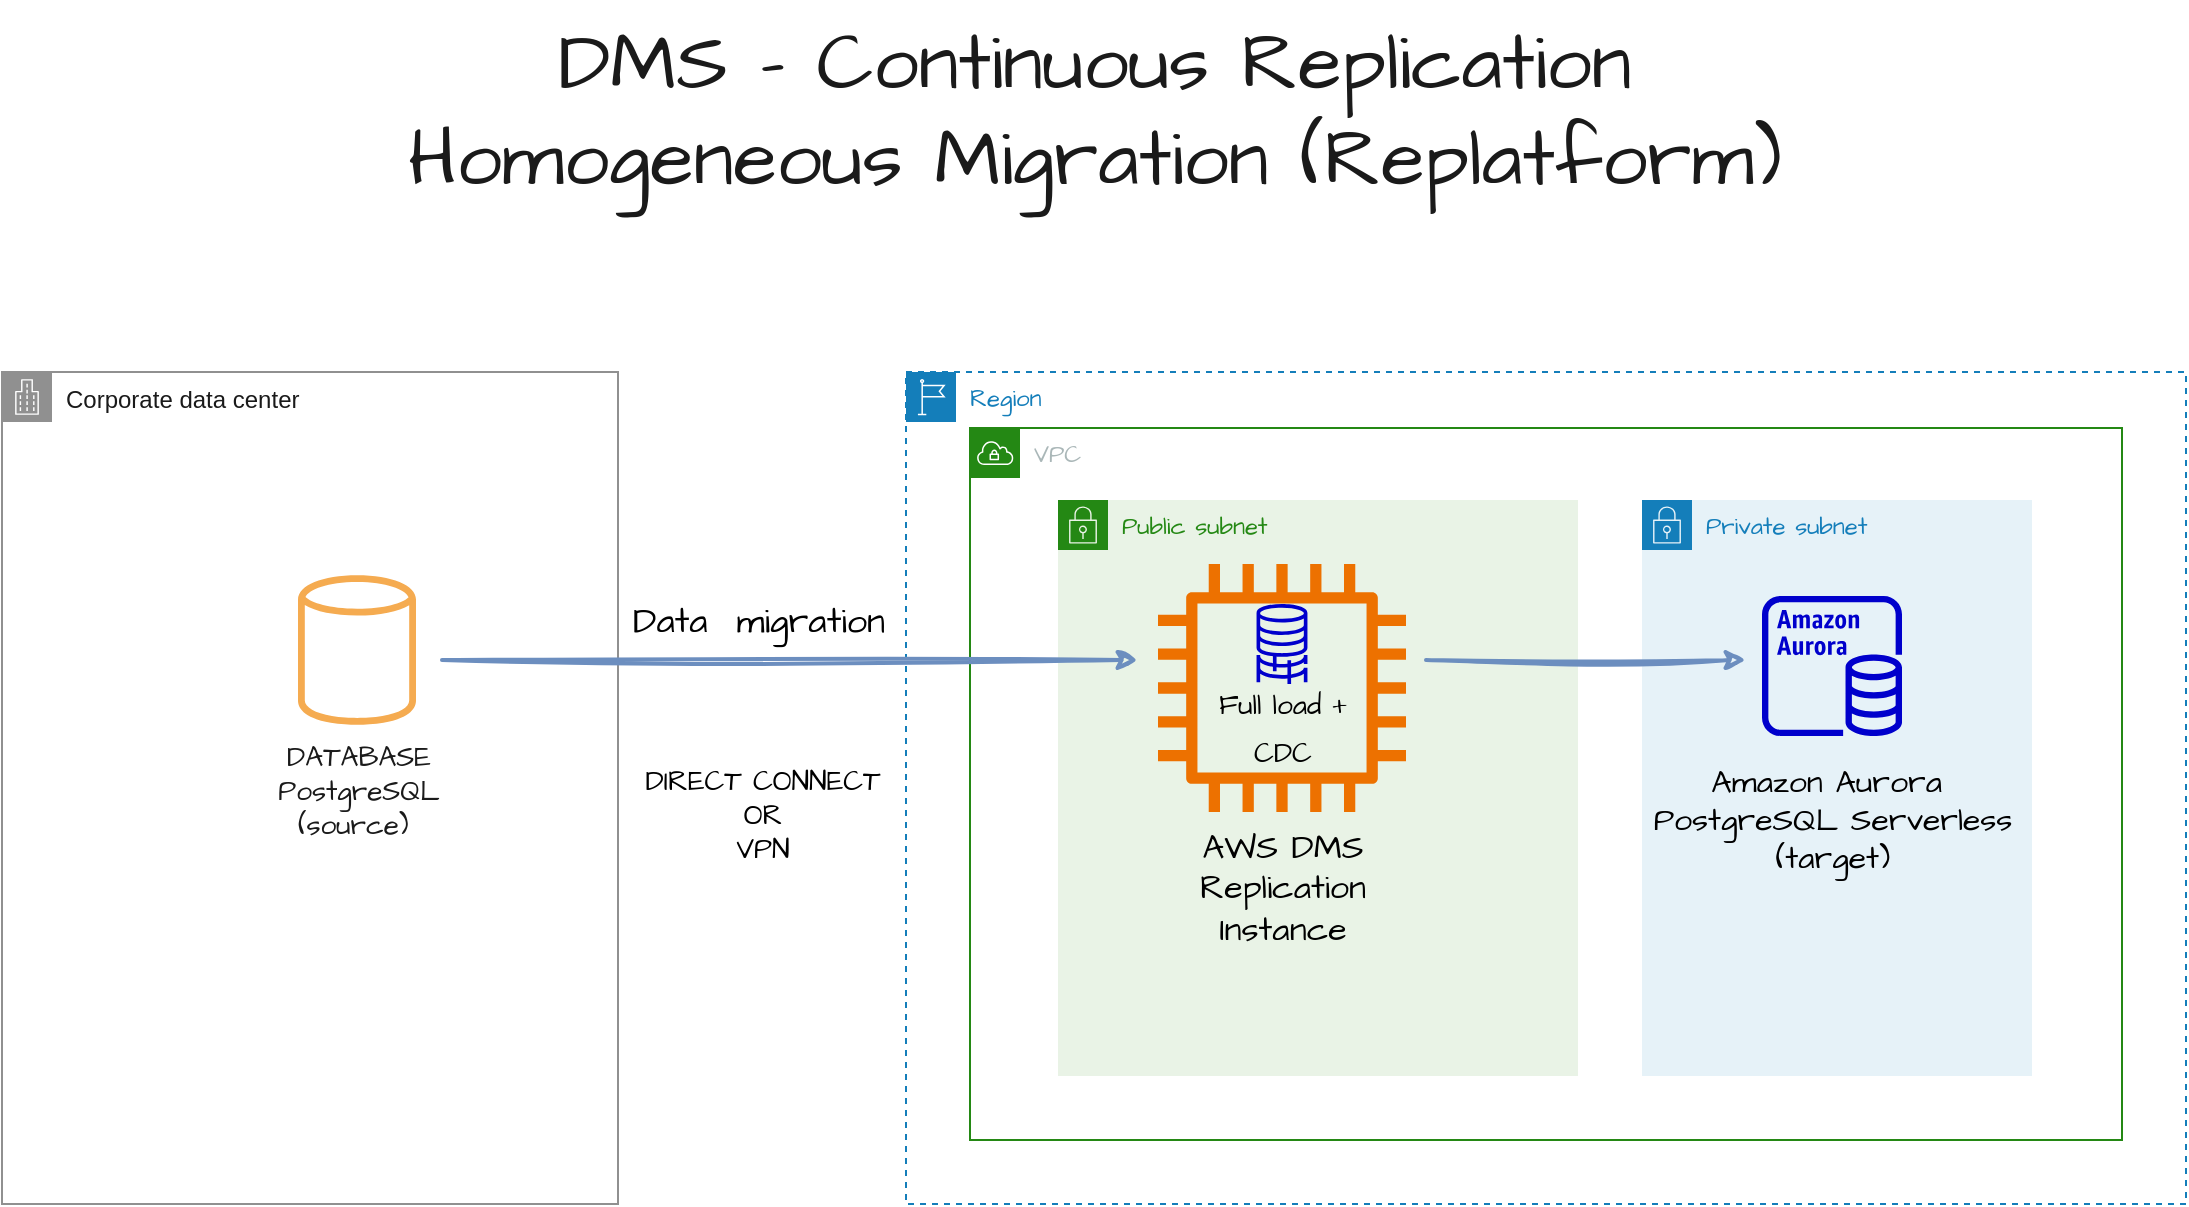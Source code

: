 <mxfile version="22.0.3" type="device">
  <diagram id="Ht1M8jgEwFfnCIfOTk4-" name="Page-1">
    <mxGraphModel dx="2589" dy="1657" grid="1" gridSize="4" guides="1" tooltips="1" connect="1" arrows="1" fold="1" page="1" pageScale="1" pageWidth="1169" pageHeight="827" math="0" shadow="0">
      <root>
        <mxCell id="0" />
        <mxCell id="1" parent="0" />
        <mxCell id="eYxBuY7Py7PClH6O-nrH-7" value="Corporate data center" style="points=[[0,0],[0.25,0],[0.5,0],[0.75,0],[1,0],[1,0.25],[1,0.5],[1,0.75],[1,1],[0.75,1],[0.5,1],[0.25,1],[0,1],[0,0.75],[0,0.5],[0,0.25]];outlineConnect=0;html=1;whiteSpace=wrap;fontSize=12;fontStyle=0;container=1;pointerEvents=0;collapsible=0;recursiveResize=0;shape=mxgraph.aws4.group;grIcon=mxgraph.aws4.group_corporate_data_center;strokeColor=#909090;fillColor=none;verticalAlign=top;align=left;spacingLeft=30;fontColor=#1A1A1A;dashed=0;rounded=0;labelBackgroundColor=none;" parent="1" vertex="1">
          <mxGeometry x="-554" y="-622" width="308" height="416" as="geometry" />
        </mxCell>
        <mxCell id="eYxBuY7Py7PClH6O-nrH-12" value="&lt;font style=&quot;font-size: 14px;&quot; data-font-src=&quot;https://fonts.googleapis.com/css?family=Architects+Daughter&quot; face=&quot;Architects Daughter&quot;&gt;DATABASE&lt;br&gt;PostgreSQL&lt;br&gt;(source)&amp;nbsp;&lt;/font&gt;" style="outlineConnect=0;fontColor=#1A1A1A;fillColor=#F5AB50;strokeColor=none;dashed=0;verticalLabelPosition=bottom;verticalAlign=top;align=center;html=1;fontSize=12;fontStyle=0;aspect=fixed;pointerEvents=1;shape=mxgraph.aws4.generic_database;rounded=0;labelBackgroundColor=none;" parent="eYxBuY7Py7PClH6O-nrH-7" vertex="1">
          <mxGeometry x="148" y="100" width="59" height="78" as="geometry" />
        </mxCell>
        <mxCell id="eYxBuY7Py7PClH6O-nrH-38" value="&lt;font style=&quot;font-size: 40px;&quot;&gt;DMS - Continuous Replication&lt;br&gt;Homogeneous Migration (Replatform)&lt;/font&gt;" style="text;html=1;align=center;verticalAlign=middle;resizable=0;points=[];autosize=1;strokeColor=none;fillColor=none;fontSize=20;fontFamily=Architects Daughter;fontColor=#1A1A1A;rounded=0;" parent="1" vertex="1">
          <mxGeometry x="-362" y="-808" width="708" height="112" as="geometry" />
        </mxCell>
        <mxCell id="y_hJPUTwGHVDO47t9u5H-1" value="Region" style="points=[[0,0],[0.25,0],[0.5,0],[0.75,0],[1,0],[1,0.25],[1,0.5],[1,0.75],[1,1],[0.75,1],[0.5,1],[0.25,1],[0,1],[0,0.75],[0,0.5],[0,0.25]];outlineConnect=0;gradientColor=none;html=1;whiteSpace=wrap;fontSize=12;fontStyle=0;container=1;pointerEvents=0;collapsible=0;recursiveResize=0;shape=mxgraph.aws4.group;grIcon=mxgraph.aws4.group_region;strokeColor=#147EBA;fillColor=none;verticalAlign=top;align=left;spacingLeft=30;fontColor=#147EBA;dashed=1;hachureGap=4;fontFamily=Architects Daughter;fontSource=https%3A%2F%2Ffonts.googleapis.com%2Fcss%3Ffamily%3DArchitects%2BDaughter;rounded=0;" parent="1" vertex="1">
          <mxGeometry x="-102" y="-622" width="640" height="416" as="geometry" />
        </mxCell>
        <mxCell id="y_hJPUTwGHVDO47t9u5H-3" value="Public subnet" style="points=[[0,0],[0.25,0],[0.5,0],[0.75,0],[1,0],[1,0.25],[1,0.5],[1,0.75],[1,1],[0.75,1],[0.5,1],[0.25,1],[0,1],[0,0.75],[0,0.5],[0,0.25]];outlineConnect=0;gradientColor=none;html=1;whiteSpace=wrap;fontSize=12;fontStyle=0;container=1;pointerEvents=0;collapsible=0;recursiveResize=0;shape=mxgraph.aws4.group;grIcon=mxgraph.aws4.group_security_group;grStroke=0;strokeColor=#248814;fillColor=#E9F3E6;verticalAlign=top;align=left;spacingLeft=30;fontColor=#248814;dashed=0;hachureGap=4;fontFamily=Architects Daughter;fontSource=https%3A%2F%2Ffonts.googleapis.com%2Fcss%3Ffamily%3DArchitects%2BDaughter;rounded=0;" parent="1" vertex="1">
          <mxGeometry x="-26" y="-558" width="260" height="288" as="geometry" />
        </mxCell>
        <mxCell id="y_hJPUTwGHVDO47t9u5H-8" value="" style="outlineConnect=0;fontColor=#232F3E;gradientColor=none;fillColor=#ED7100;strokeColor=none;dashed=0;verticalLabelPosition=bottom;verticalAlign=top;align=center;html=1;fontSize=12;fontStyle=0;aspect=fixed;pointerEvents=1;shape=mxgraph.aws4.instance2;hachureGap=4;fontFamily=Architects Daughter;fontSource=https%3A%2F%2Ffonts.googleapis.com%2Fcss%3Ffamily%3DArchitects%2BDaughter;rounded=0;" parent="y_hJPUTwGHVDO47t9u5H-3" vertex="1">
          <mxGeometry x="50" y="32" width="124" height="124" as="geometry" />
        </mxCell>
        <mxCell id="y_hJPUTwGHVDO47t9u5H-9" value="" style="outlineConnect=0;fontColor=#232F3E;gradientColor=none;fillColor=#0000CC;strokeColor=none;dashed=0;verticalLabelPosition=bottom;verticalAlign=top;align=center;html=1;fontSize=12;fontStyle=0;aspect=fixed;pointerEvents=1;shape=mxgraph.aws4.database_migration_workflow_job;hachureGap=4;fontFamily=Architects Daughter;fontSource=https%3A%2F%2Ffonts.googleapis.com%2Fcss%3Ffamily%3DArchitects%2BDaughter;rounded=0;" parent="y_hJPUTwGHVDO47t9u5H-3" vertex="1">
          <mxGeometry x="99.18" y="52" width="25.64" height="40" as="geometry" />
        </mxCell>
        <mxCell id="y_hJPUTwGHVDO47t9u5H-10" value="&lt;font style=&quot;font-size: 14px;&quot;&gt;Full load + &lt;br style=&quot;&quot;&gt;CDC&lt;/font&gt;" style="text;html=1;align=center;verticalAlign=middle;resizable=0;points=[];autosize=1;strokeColor=none;fillColor=none;fontSize=20;fontFamily=Architects Daughter;rounded=0;" parent="y_hJPUTwGHVDO47t9u5H-3" vertex="1">
          <mxGeometry x="68" y="80" width="88" height="64" as="geometry" />
        </mxCell>
        <mxCell id="y_hJPUTwGHVDO47t9u5H-12" value="&lt;font data-font-src=&quot;https://fonts.googleapis.com/css?family=Architects+Daughter&quot; face=&quot;Architects Daughter&quot; style=&quot;font-size: 17px;&quot;&gt;AWS DMS&lt;br&gt;Replication&lt;br&gt;Instance&lt;/font&gt;" style="text;html=1;align=center;verticalAlign=middle;resizable=0;points=[];autosize=1;strokeColor=none;fillColor=none;" parent="y_hJPUTwGHVDO47t9u5H-3" vertex="1">
          <mxGeometry x="60" y="156" width="104" height="76" as="geometry" />
        </mxCell>
        <mxCell id="y_hJPUTwGHVDO47t9u5H-2" value="VPC" style="points=[[0,0],[0.25,0],[0.5,0],[0.75,0],[1,0],[1,0.25],[1,0.5],[1,0.75],[1,1],[0.75,1],[0.5,1],[0.25,1],[0,1],[0,0.75],[0,0.5],[0,0.25]];outlineConnect=0;gradientColor=none;html=1;whiteSpace=wrap;fontSize=12;fontStyle=0;container=1;pointerEvents=0;collapsible=0;recursiveResize=0;shape=mxgraph.aws4.group;grIcon=mxgraph.aws4.group_vpc;strokeColor=#248814;fillColor=none;verticalAlign=top;align=left;spacingLeft=30;fontColor=#AAB7B8;dashed=0;hachureGap=4;fontFamily=Architects Daughter;fontSource=https%3A%2F%2Ffonts.googleapis.com%2Fcss%3Ffamily%3DArchitects%2BDaughter;rounded=0;" parent="1" vertex="1">
          <mxGeometry x="-70" y="-594" width="576" height="356" as="geometry" />
        </mxCell>
        <mxCell id="y_hJPUTwGHVDO47t9u5H-4" value="Private subnet" style="points=[[0,0],[0.25,0],[0.5,0],[0.75,0],[1,0],[1,0.25],[1,0.5],[1,0.75],[1,1],[0.75,1],[0.5,1],[0.25,1],[0,1],[0,0.75],[0,0.5],[0,0.25]];outlineConnect=0;gradientColor=none;html=1;whiteSpace=wrap;fontSize=12;fontStyle=0;container=1;pointerEvents=0;collapsible=0;recursiveResize=0;shape=mxgraph.aws4.group;grIcon=mxgraph.aws4.group_security_group;grStroke=0;strokeColor=#147EBA;fillColor=#E6F2F8;verticalAlign=top;align=left;spacingLeft=30;fontColor=#147EBA;dashed=0;hachureGap=4;fontFamily=Architects Daughter;fontSource=https%3A%2F%2Ffonts.googleapis.com%2Fcss%3Ffamily%3DArchitects%2BDaughter;rounded=0;" parent="y_hJPUTwGHVDO47t9u5H-2" vertex="1">
          <mxGeometry x="336" y="36" width="195" height="288" as="geometry" />
        </mxCell>
        <mxCell id="y_hJPUTwGHVDO47t9u5H-11" value="" style="sketch=0;outlineConnect=0;fontColor=#232F3E;gradientColor=none;fillColor=#0000CC;strokeColor=none;dashed=0;verticalLabelPosition=bottom;verticalAlign=top;align=center;html=1;fontSize=12;fontStyle=0;aspect=fixed;pointerEvents=1;shape=mxgraph.aws4.aurora_instance;" parent="y_hJPUTwGHVDO47t9u5H-4" vertex="1">
          <mxGeometry x="60" y="48" width="70" height="70" as="geometry" />
        </mxCell>
        <mxCell id="y_hJPUTwGHVDO47t9u5H-13" value="&lt;font data-font-src=&quot;https://fonts.googleapis.com/css?family=Architects+Daughter&quot; face=&quot;Architects Daughter&quot; style=&quot;font-size: 16px;&quot;&gt;Amazon Aurora&amp;nbsp;&lt;br&gt;PostgreSQL Serverless&lt;br&gt;(target)&lt;/font&gt;" style="text;html=1;align=center;verticalAlign=middle;resizable=0;points=[];autosize=1;strokeColor=none;fillColor=none;" parent="y_hJPUTwGHVDO47t9u5H-4" vertex="1">
          <mxGeometry x="-5" y="124" width="200" height="72" as="geometry" />
        </mxCell>
        <mxCell id="y_hJPUTwGHVDO47t9u5H-16" value="" style="endArrow=classic;html=1;rounded=0;labelBackgroundColor=default;hachureGap=4;strokeColor=#6c8ebf;align=center;verticalAlign=middle;fontFamily=Architects Daughter;fontSource=https%3A%2F%2Ffonts.googleapis.com%2Fcss%3Ffamily%3DArchitects%2BDaughter;fontSize=16;fontColor=default;shape=connector;fillColor=#dae8fc;strokeWidth=2;sketch=1;curveFitting=1;jiggle=2;" parent="y_hJPUTwGHVDO47t9u5H-4" edge="1">
          <mxGeometry width="50" height="50" relative="1" as="geometry">
            <mxPoint x="-108" y="80" as="sourcePoint" />
            <mxPoint x="52" y="80" as="targetPoint" />
          </mxGeometry>
        </mxCell>
        <mxCell id="fPEKX6Ttl3wAnktyUxPx-41" value="" style="endArrow=classic;html=1;rounded=0;labelBackgroundColor=default;hachureGap=4;strokeColor=#6c8ebf;align=center;verticalAlign=middle;fontFamily=Architects Daughter;fontSource=https%3A%2F%2Ffonts.googleapis.com%2Fcss%3Ffamily%3DArchitects%2BDaughter;fontSize=16;fontColor=default;shape=connector;fillColor=#dae8fc;strokeWidth=2;sketch=1;curveFitting=1;jiggle=2;" parent="y_hJPUTwGHVDO47t9u5H-2" edge="1">
          <mxGeometry width="50" height="50" relative="1" as="geometry">
            <mxPoint x="-264" y="116" as="sourcePoint" />
            <mxPoint x="84" y="116" as="targetPoint" />
          </mxGeometry>
        </mxCell>
        <mxCell id="y_hJPUTwGHVDO47t9u5H-18" value="&lt;font style=&quot;font-size: 18px;&quot; data-font-src=&quot;https://fonts.googleapis.com/css?family=Architects+Daughter&quot; face=&quot;Architects Daughter&quot;&gt;Data&amp;nbsp; migration&lt;/font&gt;" style="text;html=1;align=center;verticalAlign=middle;resizable=0;points=[];autosize=1;strokeColor=none;fillColor=none;" parent="1" vertex="1">
          <mxGeometry x="-250" y="-516" width="148" height="36" as="geometry" />
        </mxCell>
        <mxCell id="y_hJPUTwGHVDO47t9u5H-19" value="&lt;font style=&quot;font-size: 14px;&quot; data-font-src=&quot;https://fonts.googleapis.com/css?family=Architects+Daughter&quot; face=&quot;Architects Daughter&quot;&gt;DIRECT CONNECT&lt;br&gt;OR &lt;br&gt;VPN&lt;/font&gt;" style="text;html=1;align=center;verticalAlign=middle;resizable=0;points=[];autosize=1;strokeColor=none;fillColor=none;" parent="1" vertex="1">
          <mxGeometry x="-244" y="-432" width="140" height="64" as="geometry" />
        </mxCell>
      </root>
    </mxGraphModel>
  </diagram>
</mxfile>
